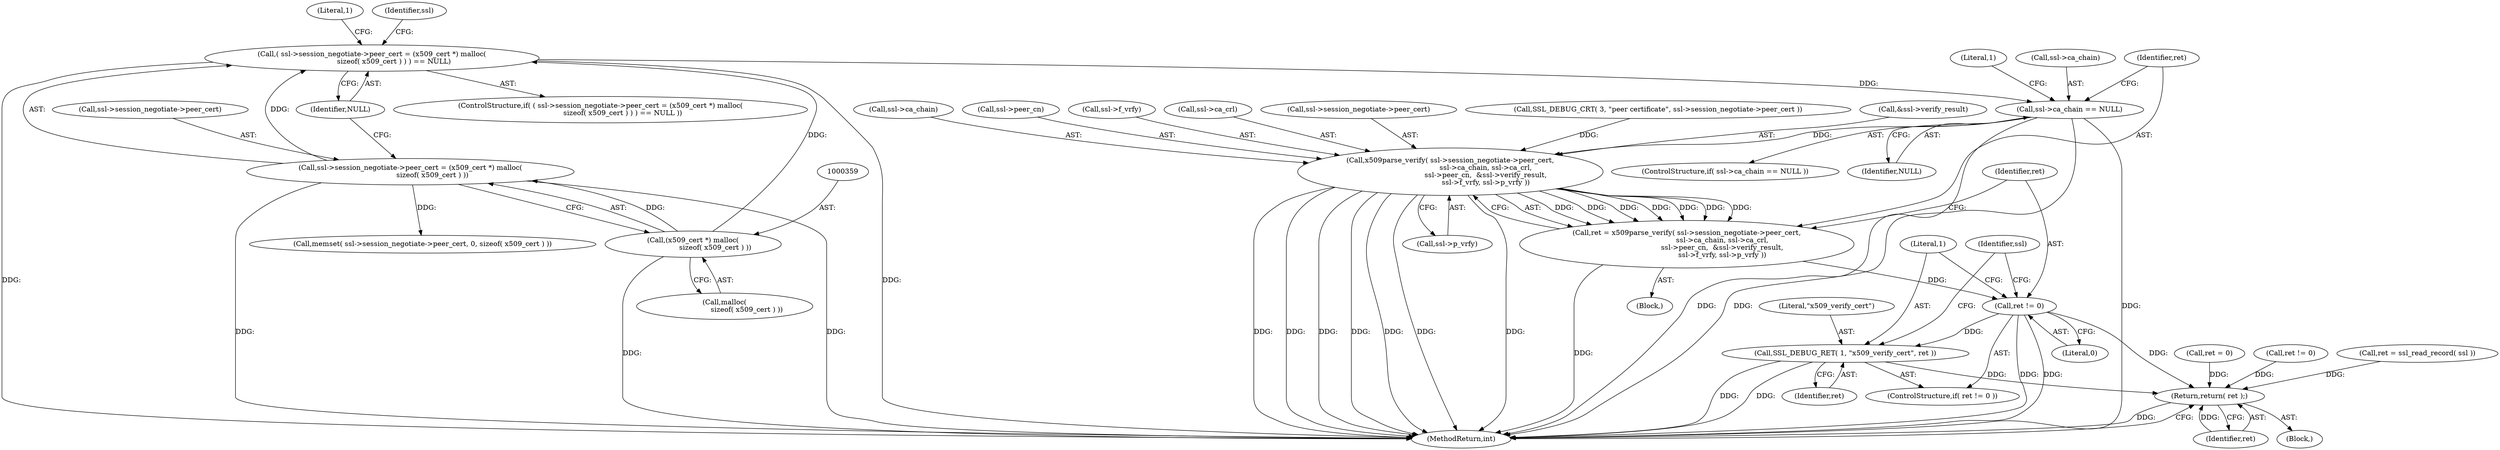 digraph "0_polarssl_1922a4e6aade7b1d685af19d4d9339ddb5c02859@pointer" {
"1000494" [label="(Call,ssl->ca_chain == NULL)"];
"1000351" [label="(Call,( ssl->session_negotiate->peer_cert = (x509_cert *) malloc(\n                    sizeof( x509_cert ) ) ) == NULL)"];
"1000352" [label="(Call,ssl->session_negotiate->peer_cert = (x509_cert *) malloc(\n                    sizeof( x509_cert ) ))"];
"1000358" [label="(Call,(x509_cert *) malloc(\n                    sizeof( x509_cert ) ))"];
"1000507" [label="(Call,x509parse_verify( ssl->session_negotiate->peer_cert,\n                                ssl->ca_chain, ssl->ca_crl,\n                                ssl->peer_cn,  &ssl->verify_result,\n                                ssl->f_vrfy, ssl->p_vrfy ))"];
"1000505" [label="(Call,ret = x509parse_verify( ssl->session_negotiate->peer_cert,\n                                ssl->ca_chain, ssl->ca_crl,\n                                ssl->peer_cn,  &ssl->verify_result,\n                                ssl->f_vrfy, ssl->p_vrfy ))"];
"1000533" [label="(Call,ret != 0)"];
"1000536" [label="(Call,SSL_DEBUG_RET( 1, \"x509_verify_cert\", ret ))"];
"1000552" [label="(Return,return( ret );)"];
"1000465" [label="(Call,ret != 0)"];
"1000526" [label="(Call,ssl->f_vrfy)"];
"1000373" [label="(Call,memset( ssl->session_negotiate->peer_cert, 0, sizeof( x509_cert ) ))"];
"1000534" [label="(Identifier,ret)"];
"1000363" [label="(Identifier,NULL)"];
"1000554" [label="(MethodReturn,int)"];
"1000140" [label="(Call,ret = ssl_read_record( ssl ))"];
"1000353" [label="(Call,ssl->session_negotiate->peer_cert)"];
"1000516" [label="(Call,ssl->ca_crl)"];
"1000537" [label="(Literal,1)"];
"1000553" [label="(Identifier,ret)"];
"1000539" [label="(Identifier,ret)"];
"1000508" [label="(Call,ssl->session_negotiate->peer_cert)"];
"1000538" [label="(Literal,\"x509_verify_cert\")"];
"1000552" [label="(Return,return( ret );)"];
"1000478" [label="(Call,SSL_DEBUG_CRT( 3, \"peer certificate\", ssl->session_negotiate->peer_cert ))"];
"1000351" [label="(Call,( ssl->session_negotiate->peer_cert = (x509_cert *) malloc(\n                    sizeof( x509_cert ) ) ) == NULL)"];
"1000493" [label="(ControlStructure,if( ssl->ca_chain == NULL ))"];
"1000522" [label="(Call,&ssl->verify_result)"];
"1000513" [label="(Call,ssl->ca_chain)"];
"1000546" [label="(Call,ret = 0)"];
"1000495" [label="(Call,ssl->ca_chain)"];
"1000494" [label="(Call,ssl->ca_chain == NULL)"];
"1000498" [label="(Identifier,NULL)"];
"1000366" [label="(Literal,1)"];
"1000376" [label="(Identifier,ssl)"];
"1000492" [label="(Block,)"];
"1000532" [label="(ControlStructure,if( ret != 0 ))"];
"1000104" [label="(Block,)"];
"1000360" [label="(Call,malloc(\n                    sizeof( x509_cert ) ))"];
"1000535" [label="(Literal,0)"];
"1000505" [label="(Call,ret = x509parse_verify( ssl->session_negotiate->peer_cert,\n                                ssl->ca_chain, ssl->ca_crl,\n                                ssl->peer_cn,  &ssl->verify_result,\n                                ssl->f_vrfy, ssl->p_vrfy ))"];
"1000352" [label="(Call,ssl->session_negotiate->peer_cert = (x509_cert *) malloc(\n                    sizeof( x509_cert ) ))"];
"1000543" [label="(Identifier,ssl)"];
"1000536" [label="(Call,SSL_DEBUG_RET( 1, \"x509_verify_cert\", ret ))"];
"1000507" [label="(Call,x509parse_verify( ssl->session_negotiate->peer_cert,\n                                ssl->ca_chain, ssl->ca_crl,\n                                ssl->peer_cn,  &ssl->verify_result,\n                                ssl->f_vrfy, ssl->p_vrfy ))"];
"1000501" [label="(Literal,1)"];
"1000506" [label="(Identifier,ret)"];
"1000519" [label="(Call,ssl->peer_cn)"];
"1000529" [label="(Call,ssl->p_vrfy)"];
"1000533" [label="(Call,ret != 0)"];
"1000358" [label="(Call,(x509_cert *) malloc(\n                    sizeof( x509_cert ) ))"];
"1000350" [label="(ControlStructure,if( ( ssl->session_negotiate->peer_cert = (x509_cert *) malloc(\n                    sizeof( x509_cert ) ) ) == NULL ))"];
"1000494" -> "1000493"  [label="AST: "];
"1000494" -> "1000498"  [label="CFG: "];
"1000495" -> "1000494"  [label="AST: "];
"1000498" -> "1000494"  [label="AST: "];
"1000501" -> "1000494"  [label="CFG: "];
"1000506" -> "1000494"  [label="CFG: "];
"1000494" -> "1000554"  [label="DDG: "];
"1000494" -> "1000554"  [label="DDG: "];
"1000494" -> "1000554"  [label="DDG: "];
"1000351" -> "1000494"  [label="DDG: "];
"1000494" -> "1000507"  [label="DDG: "];
"1000351" -> "1000350"  [label="AST: "];
"1000351" -> "1000363"  [label="CFG: "];
"1000352" -> "1000351"  [label="AST: "];
"1000363" -> "1000351"  [label="AST: "];
"1000366" -> "1000351"  [label="CFG: "];
"1000376" -> "1000351"  [label="CFG: "];
"1000351" -> "1000554"  [label="DDG: "];
"1000351" -> "1000554"  [label="DDG: "];
"1000352" -> "1000351"  [label="DDG: "];
"1000358" -> "1000351"  [label="DDG: "];
"1000352" -> "1000358"  [label="CFG: "];
"1000353" -> "1000352"  [label="AST: "];
"1000358" -> "1000352"  [label="AST: "];
"1000363" -> "1000352"  [label="CFG: "];
"1000352" -> "1000554"  [label="DDG: "];
"1000352" -> "1000554"  [label="DDG: "];
"1000358" -> "1000352"  [label="DDG: "];
"1000352" -> "1000373"  [label="DDG: "];
"1000358" -> "1000360"  [label="CFG: "];
"1000359" -> "1000358"  [label="AST: "];
"1000360" -> "1000358"  [label="AST: "];
"1000358" -> "1000554"  [label="DDG: "];
"1000507" -> "1000505"  [label="AST: "];
"1000507" -> "1000529"  [label="CFG: "];
"1000508" -> "1000507"  [label="AST: "];
"1000513" -> "1000507"  [label="AST: "];
"1000516" -> "1000507"  [label="AST: "];
"1000519" -> "1000507"  [label="AST: "];
"1000522" -> "1000507"  [label="AST: "];
"1000526" -> "1000507"  [label="AST: "];
"1000529" -> "1000507"  [label="AST: "];
"1000505" -> "1000507"  [label="CFG: "];
"1000507" -> "1000554"  [label="DDG: "];
"1000507" -> "1000554"  [label="DDG: "];
"1000507" -> "1000554"  [label="DDG: "];
"1000507" -> "1000554"  [label="DDG: "];
"1000507" -> "1000554"  [label="DDG: "];
"1000507" -> "1000554"  [label="DDG: "];
"1000507" -> "1000554"  [label="DDG: "];
"1000507" -> "1000505"  [label="DDG: "];
"1000507" -> "1000505"  [label="DDG: "];
"1000507" -> "1000505"  [label="DDG: "];
"1000507" -> "1000505"  [label="DDG: "];
"1000507" -> "1000505"  [label="DDG: "];
"1000507" -> "1000505"  [label="DDG: "];
"1000507" -> "1000505"  [label="DDG: "];
"1000478" -> "1000507"  [label="DDG: "];
"1000505" -> "1000492"  [label="AST: "];
"1000506" -> "1000505"  [label="AST: "];
"1000534" -> "1000505"  [label="CFG: "];
"1000505" -> "1000554"  [label="DDG: "];
"1000505" -> "1000533"  [label="DDG: "];
"1000533" -> "1000532"  [label="AST: "];
"1000533" -> "1000535"  [label="CFG: "];
"1000534" -> "1000533"  [label="AST: "];
"1000535" -> "1000533"  [label="AST: "];
"1000537" -> "1000533"  [label="CFG: "];
"1000543" -> "1000533"  [label="CFG: "];
"1000533" -> "1000554"  [label="DDG: "];
"1000533" -> "1000554"  [label="DDG: "];
"1000533" -> "1000536"  [label="DDG: "];
"1000533" -> "1000552"  [label="DDG: "];
"1000536" -> "1000532"  [label="AST: "];
"1000536" -> "1000539"  [label="CFG: "];
"1000537" -> "1000536"  [label="AST: "];
"1000538" -> "1000536"  [label="AST: "];
"1000539" -> "1000536"  [label="AST: "];
"1000543" -> "1000536"  [label="CFG: "];
"1000536" -> "1000554"  [label="DDG: "];
"1000536" -> "1000554"  [label="DDG: "];
"1000536" -> "1000552"  [label="DDG: "];
"1000552" -> "1000104"  [label="AST: "];
"1000552" -> "1000553"  [label="CFG: "];
"1000553" -> "1000552"  [label="AST: "];
"1000554" -> "1000552"  [label="CFG: "];
"1000552" -> "1000554"  [label="DDG: "];
"1000553" -> "1000552"  [label="DDG: "];
"1000140" -> "1000552"  [label="DDG: "];
"1000546" -> "1000552"  [label="DDG: "];
"1000465" -> "1000552"  [label="DDG: "];
}
